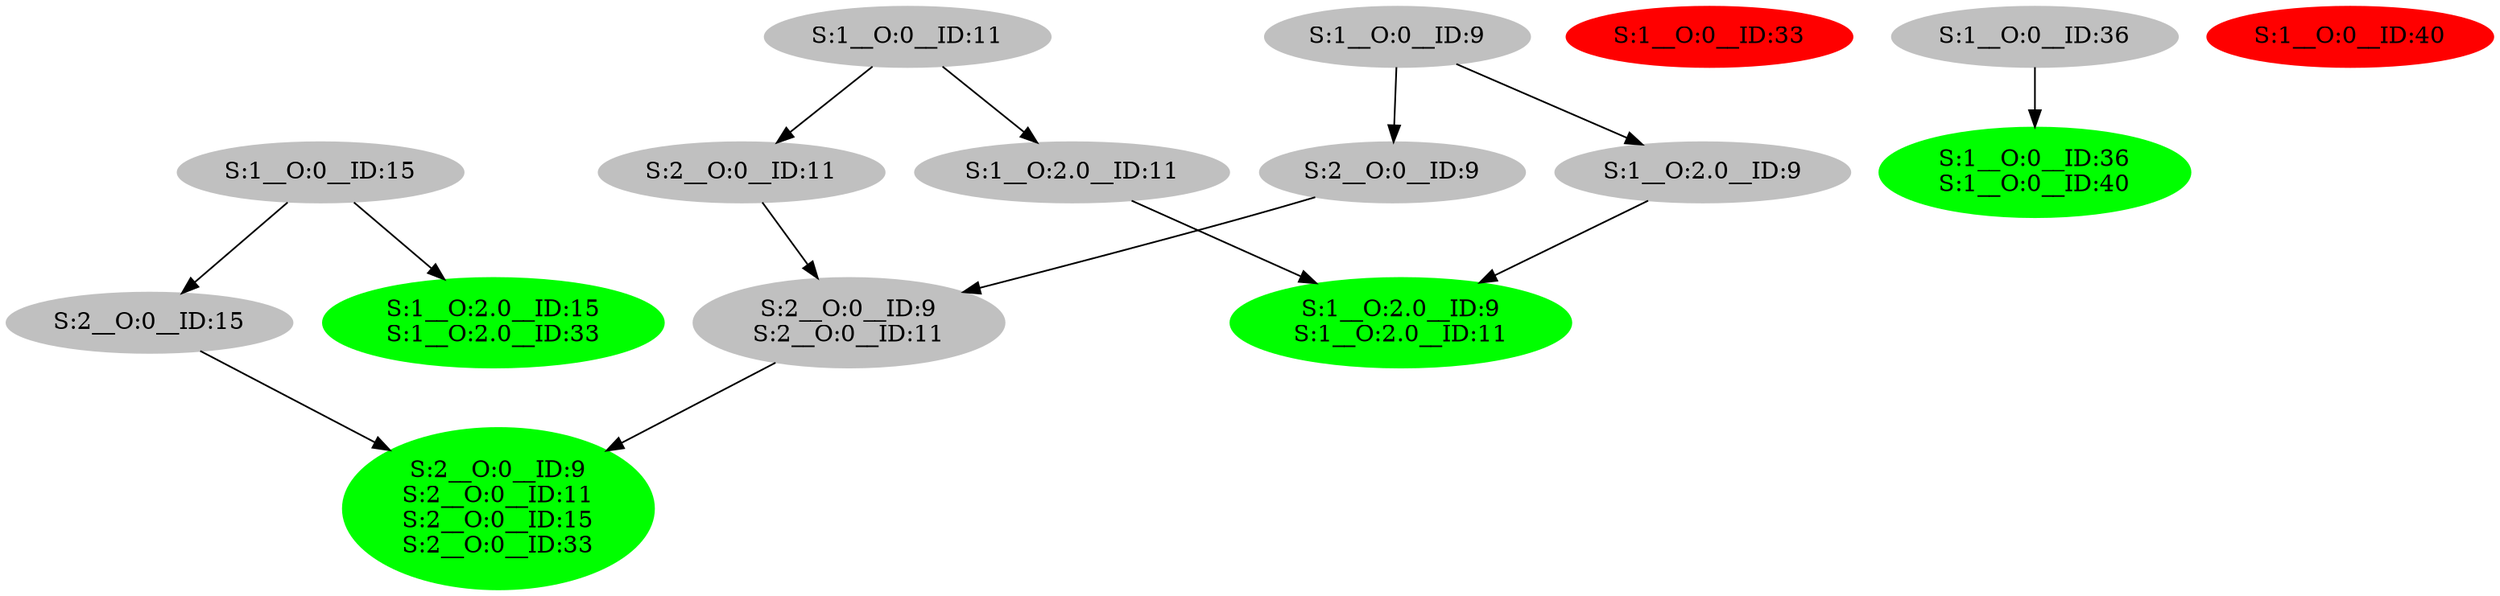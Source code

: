 strict digraph  {
0 [color=grey, label="S:1__O:0__ID:9", style=filled];
1 [color=grey, label="S:2__O:0__ID:9", style=filled];
2 [color=grey, label="S:2__O:0__ID:9
S:2__O:0__ID:11", style=filled];
3 [color=green, label="S:2__O:0__ID:9
S:2__O:0__ID:11
S:2__O:0__ID:15
S:2__O:0__ID:33", style=filled];
4 [color=grey, label="S:1__O:2.0__ID:9", style=filled];
5 [color=green, label="S:1__O:2.0__ID:9
S:1__O:2.0__ID:11", style=filled];
6 [color=grey, label="S:1__O:0__ID:11", style=filled];
7 [color=grey, label="S:2__O:0__ID:11", style=filled];
8 [color=grey, label="S:1__O:2.0__ID:11", style=filled];
9 [color=grey, label="S:1__O:0__ID:15", style=filled];
10 [color=grey, label="S:2__O:0__ID:15", style=filled];
11 [color=green, label="S:1__O:2.0__ID:15
S:1__O:2.0__ID:33", style=filled];
12 [color=red, label="S:1__O:0__ID:33", style=filled];
13 [color=grey, label="S:1__O:0__ID:36", style=filled];
14 [color=green, label="S:1__O:0__ID:36
S:1__O:0__ID:40", style=filled];
15 [color=red, label="S:1__O:0__ID:40", style=filled];
0 -> 1;
0 -> 4;
1 -> 2;
2 -> 3;
4 -> 5;
6 -> 7;
6 -> 8;
7 -> 2;
8 -> 5;
9 -> 10;
9 -> 11;
10 -> 3;
13 -> 14;
}
